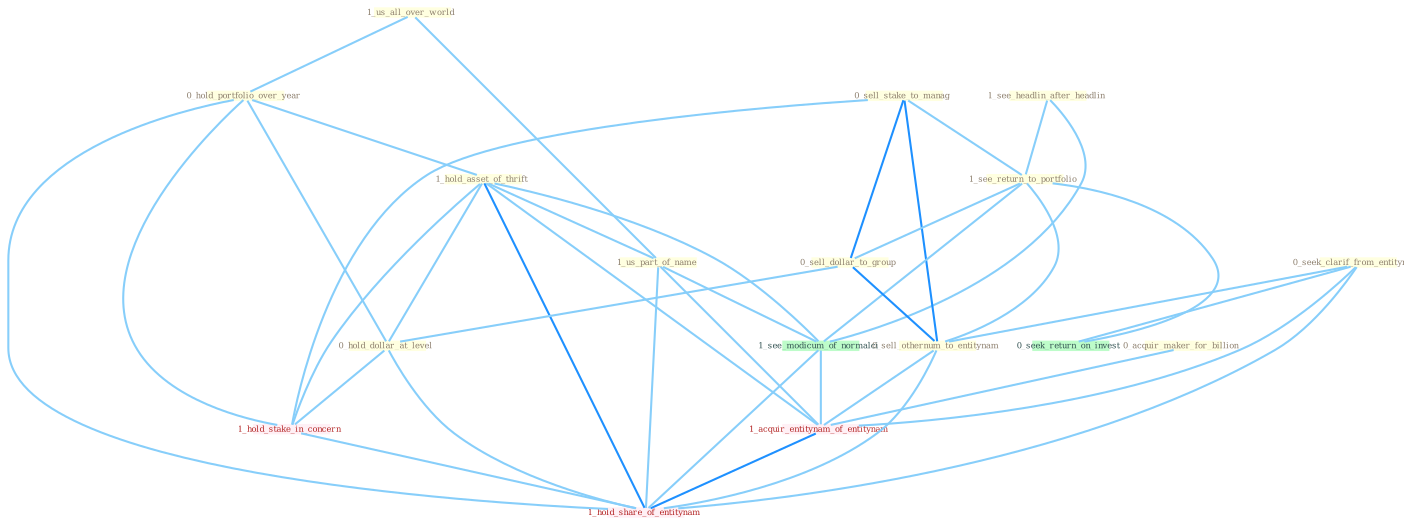 Graph G{ 
    node
    [shape=polygon,style=filled,width=.5,height=.06,color="#BDFCC9",fixedsize=true,fontsize=4,
    fontcolor="#2f4f4f"];
    {node
    [color="#ffffe0", fontcolor="#8b7d6b"] "1_us_all_over_world " "0_hold_portfolio_over_year " "0_seek_clarif_from_entitynam " "1_see_headlin_after_headlin " "0_sell_stake_to_manag " "1_hold_asset_of_thrift " "1_see_return_to_portfolio " "0_acquir_maker_for_billion " "0_sell_dollar_to_group " "0_hold_dollar_at_level " "0_sell_othernum_to_entitynam " "1_us_part_of_name "}
{node [color="#fff0f5", fontcolor="#b22222"] "1_hold_stake_in_concern " "1_acquir_entitynam_of_entitynam " "1_hold_share_of_entitynam "}
edge [color="#B0E2FF"];

	"1_us_all_over_world " -- "0_hold_portfolio_over_year " [w="1", color="#87cefa" ];
	"1_us_all_over_world " -- "1_us_part_of_name " [w="1", color="#87cefa" ];
	"0_hold_portfolio_over_year " -- "1_hold_asset_of_thrift " [w="1", color="#87cefa" ];
	"0_hold_portfolio_over_year " -- "0_hold_dollar_at_level " [w="1", color="#87cefa" ];
	"0_hold_portfolio_over_year " -- "1_hold_stake_in_concern " [w="1", color="#87cefa" ];
	"0_hold_portfolio_over_year " -- "1_hold_share_of_entitynam " [w="1", color="#87cefa" ];
	"0_seek_clarif_from_entitynam " -- "0_sell_othernum_to_entitynam " [w="1", color="#87cefa" ];
	"0_seek_clarif_from_entitynam " -- "0_seek_return_on_invest " [w="1", color="#87cefa" ];
	"0_seek_clarif_from_entitynam " -- "1_acquir_entitynam_of_entitynam " [w="1", color="#87cefa" ];
	"0_seek_clarif_from_entitynam " -- "1_hold_share_of_entitynam " [w="1", color="#87cefa" ];
	"1_see_headlin_after_headlin " -- "1_see_return_to_portfolio " [w="1", color="#87cefa" ];
	"1_see_headlin_after_headlin " -- "1_see_modicum_of_normalci " [w="1", color="#87cefa" ];
	"0_sell_stake_to_manag " -- "1_see_return_to_portfolio " [w="1", color="#87cefa" ];
	"0_sell_stake_to_manag " -- "0_sell_dollar_to_group " [w="2", color="#1e90ff" , len=0.8];
	"0_sell_stake_to_manag " -- "0_sell_othernum_to_entitynam " [w="2", color="#1e90ff" , len=0.8];
	"0_sell_stake_to_manag " -- "1_hold_stake_in_concern " [w="1", color="#87cefa" ];
	"1_hold_asset_of_thrift " -- "0_hold_dollar_at_level " [w="1", color="#87cefa" ];
	"1_hold_asset_of_thrift " -- "1_us_part_of_name " [w="1", color="#87cefa" ];
	"1_hold_asset_of_thrift " -- "1_hold_stake_in_concern " [w="1", color="#87cefa" ];
	"1_hold_asset_of_thrift " -- "1_see_modicum_of_normalci " [w="1", color="#87cefa" ];
	"1_hold_asset_of_thrift " -- "1_acquir_entitynam_of_entitynam " [w="1", color="#87cefa" ];
	"1_hold_asset_of_thrift " -- "1_hold_share_of_entitynam " [w="2", color="#1e90ff" , len=0.8];
	"1_see_return_to_portfolio " -- "0_sell_dollar_to_group " [w="1", color="#87cefa" ];
	"1_see_return_to_portfolio " -- "0_sell_othernum_to_entitynam " [w="1", color="#87cefa" ];
	"1_see_return_to_portfolio " -- "0_seek_return_on_invest " [w="1", color="#87cefa" ];
	"1_see_return_to_portfolio " -- "1_see_modicum_of_normalci " [w="1", color="#87cefa" ];
	"0_acquir_maker_for_billion " -- "1_acquir_entitynam_of_entitynam " [w="1", color="#87cefa" ];
	"0_sell_dollar_to_group " -- "0_hold_dollar_at_level " [w="1", color="#87cefa" ];
	"0_sell_dollar_to_group " -- "0_sell_othernum_to_entitynam " [w="2", color="#1e90ff" , len=0.8];
	"0_hold_dollar_at_level " -- "1_hold_stake_in_concern " [w="1", color="#87cefa" ];
	"0_hold_dollar_at_level " -- "1_hold_share_of_entitynam " [w="1", color="#87cefa" ];
	"0_sell_othernum_to_entitynam " -- "1_acquir_entitynam_of_entitynam " [w="1", color="#87cefa" ];
	"0_sell_othernum_to_entitynam " -- "1_hold_share_of_entitynam " [w="1", color="#87cefa" ];
	"1_us_part_of_name " -- "1_see_modicum_of_normalci " [w="1", color="#87cefa" ];
	"1_us_part_of_name " -- "1_acquir_entitynam_of_entitynam " [w="1", color="#87cefa" ];
	"1_us_part_of_name " -- "1_hold_share_of_entitynam " [w="1", color="#87cefa" ];
	"1_hold_stake_in_concern " -- "1_hold_share_of_entitynam " [w="1", color="#87cefa" ];
	"1_see_modicum_of_normalci " -- "1_acquir_entitynam_of_entitynam " [w="1", color="#87cefa" ];
	"1_see_modicum_of_normalci " -- "1_hold_share_of_entitynam " [w="1", color="#87cefa" ];
	"1_acquir_entitynam_of_entitynam " -- "1_hold_share_of_entitynam " [w="2", color="#1e90ff" , len=0.8];
}